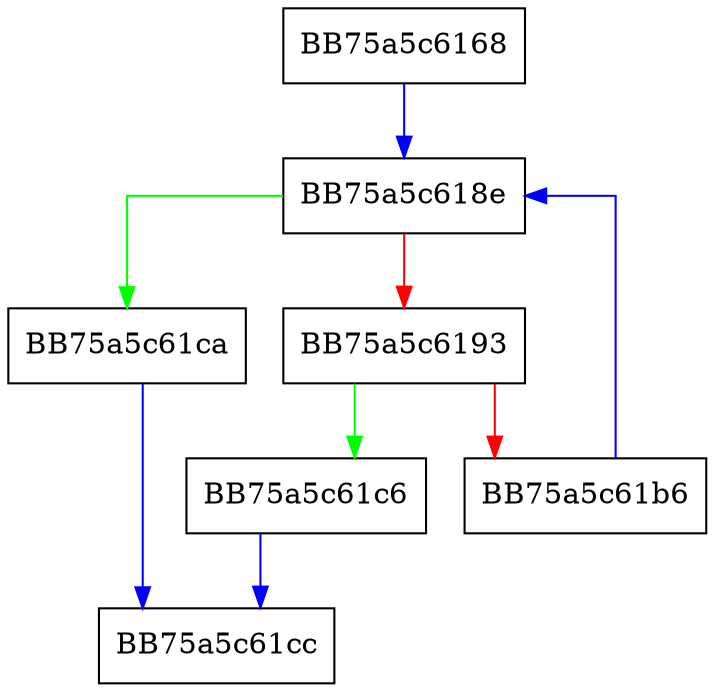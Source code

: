 digraph CopyFrags {
  node [shape="box"];
  graph [splines=ortho];
  BB75a5c6168 -> BB75a5c618e [color="blue"];
  BB75a5c618e -> BB75a5c61ca [color="green"];
  BB75a5c618e -> BB75a5c6193 [color="red"];
  BB75a5c6193 -> BB75a5c61c6 [color="green"];
  BB75a5c6193 -> BB75a5c61b6 [color="red"];
  BB75a5c61b6 -> BB75a5c618e [color="blue"];
  BB75a5c61c6 -> BB75a5c61cc [color="blue"];
  BB75a5c61ca -> BB75a5c61cc [color="blue"];
}